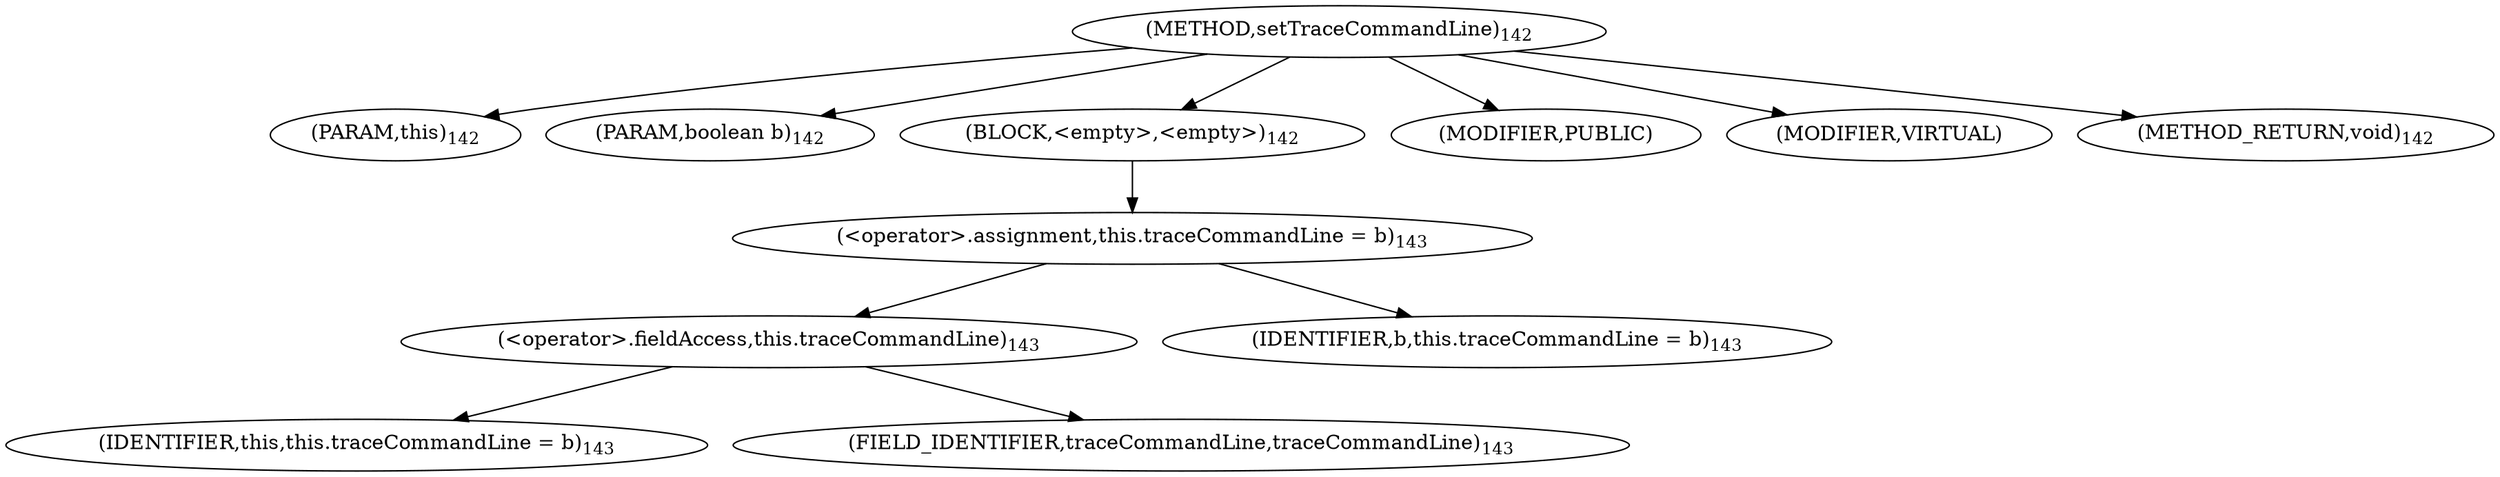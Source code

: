 digraph "setTraceCommandLine" {  
"137" [label = <(METHOD,setTraceCommandLine)<SUB>142</SUB>> ]
"138" [label = <(PARAM,this)<SUB>142</SUB>> ]
"139" [label = <(PARAM,boolean b)<SUB>142</SUB>> ]
"140" [label = <(BLOCK,&lt;empty&gt;,&lt;empty&gt;)<SUB>142</SUB>> ]
"141" [label = <(&lt;operator&gt;.assignment,this.traceCommandLine = b)<SUB>143</SUB>> ]
"142" [label = <(&lt;operator&gt;.fieldAccess,this.traceCommandLine)<SUB>143</SUB>> ]
"143" [label = <(IDENTIFIER,this,this.traceCommandLine = b)<SUB>143</SUB>> ]
"144" [label = <(FIELD_IDENTIFIER,traceCommandLine,traceCommandLine)<SUB>143</SUB>> ]
"145" [label = <(IDENTIFIER,b,this.traceCommandLine = b)<SUB>143</SUB>> ]
"146" [label = <(MODIFIER,PUBLIC)> ]
"147" [label = <(MODIFIER,VIRTUAL)> ]
"148" [label = <(METHOD_RETURN,void)<SUB>142</SUB>> ]
  "137" -> "138" 
  "137" -> "139" 
  "137" -> "140" 
  "137" -> "146" 
  "137" -> "147" 
  "137" -> "148" 
  "140" -> "141" 
  "141" -> "142" 
  "141" -> "145" 
  "142" -> "143" 
  "142" -> "144" 
}
